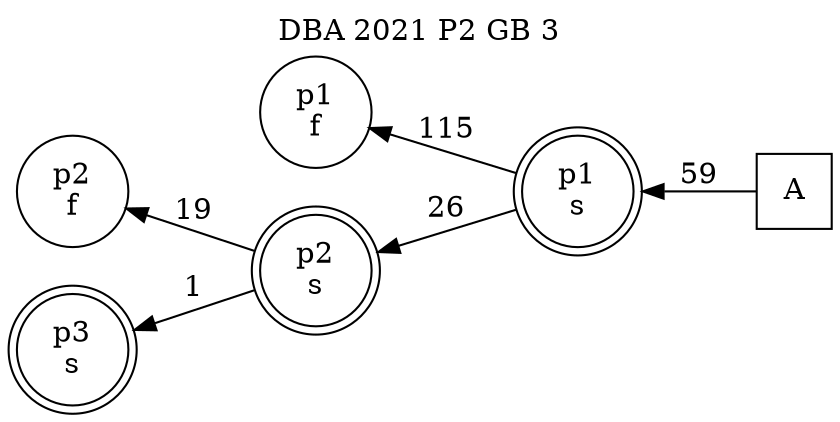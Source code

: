 digraph DBA_2021_P2_GB_3_LOW {
labelloc="tl"
label= " DBA 2021 P2 GB 3 "
rankdir="RL";
"A" [shape="square" label="A"]
"p1_s" [shape="doublecircle" label="p1
s"]
"p1_f" [shape="circle" label="p1
f"]
"p2_s" [shape="doublecircle" label="p2
s"]
"p2_f" [shape="circle" label="p2
f"]
"p3_s" [shape="doublecircle" label="p3
s"]
"A" -> "p1_s" [ label=59]
"p1_s" -> "p1_f" [ label=115]
"p1_s" -> "p2_s" [ label=26]
"p2_s" -> "p2_f" [ label=19]
"p2_s" -> "p3_s" [ label=1]
}

